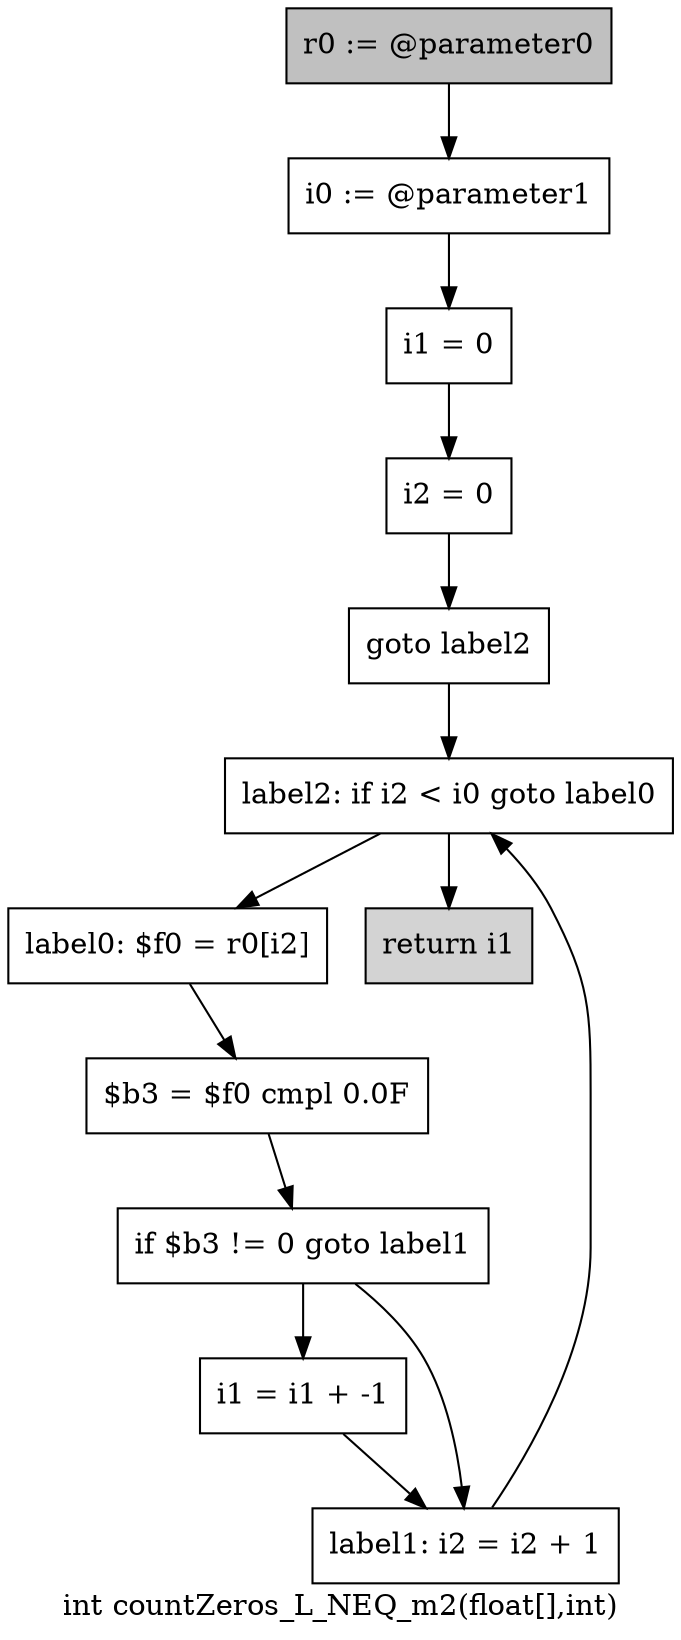 digraph "int countZeros_L_NEQ_m2(float[],int)" {
    label="int countZeros_L_NEQ_m2(float[],int)";
    node [shape=box];
    "0" [style=filled,fillcolor=gray,label="r0 := @parameter0",];
    "1" [label="i0 := @parameter1",];
    "0"->"1";
    "2" [label="i1 = 0",];
    "1"->"2";
    "3" [label="i2 = 0",];
    "2"->"3";
    "4" [label="goto label2",];
    "3"->"4";
    "10" [label="label2: if i2 < i0 goto label0",];
    "4"->"10";
    "5" [label="label0: $f0 = r0[i2]",];
    "6" [label="$b3 = $f0 cmpl 0.0F",];
    "5"->"6";
    "7" [label="if $b3 != 0 goto label1",];
    "6"->"7";
    "8" [label="i1 = i1 + -1",];
    "7"->"8";
    "9" [label="label1: i2 = i2 + 1",];
    "7"->"9";
    "8"->"9";
    "9"->"10";
    "10"->"5";
    "11" [style=filled,fillcolor=lightgray,label="return i1",];
    "10"->"11";
}
